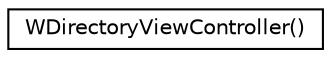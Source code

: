 digraph "Graphical Class Hierarchy"
{
  edge [fontname="Helvetica",fontsize="10",labelfontname="Helvetica",labelfontsize="10"];
  node [fontname="Helvetica",fontsize="10",shape=record];
  rankdir="LR";
  Node1 [label="WDirectoryViewController()",height=0.2,width=0.4,color="black", fillcolor="white", style="filled",URL="$category_w_directory_view_controller_07_08.html"];
}
